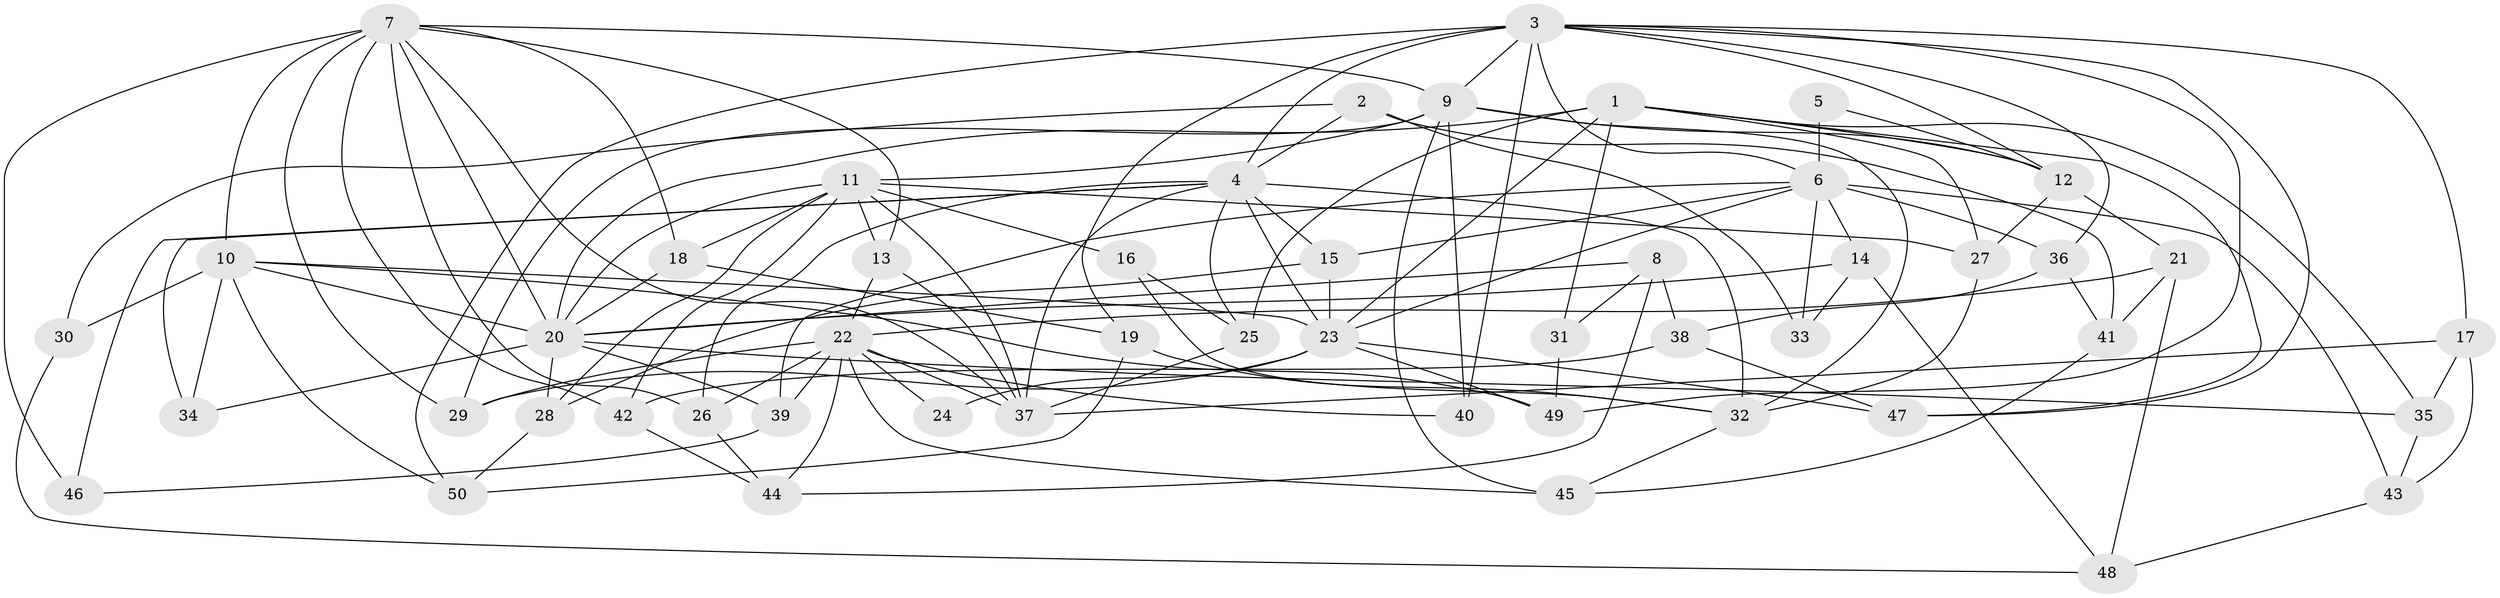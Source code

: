 // original degree distribution, {4: 1.0}
// Generated by graph-tools (version 1.1) at 2025/37/03/09/25 02:37:56]
// undirected, 50 vertices, 127 edges
graph export_dot {
graph [start="1"]
  node [color=gray90,style=filled];
  1;
  2;
  3;
  4;
  5;
  6;
  7;
  8;
  9;
  10;
  11;
  12;
  13;
  14;
  15;
  16;
  17;
  18;
  19;
  20;
  21;
  22;
  23;
  24;
  25;
  26;
  27;
  28;
  29;
  30;
  31;
  32;
  33;
  34;
  35;
  36;
  37;
  38;
  39;
  40;
  41;
  42;
  43;
  44;
  45;
  46;
  47;
  48;
  49;
  50;
  1 -- 12 [weight=2.0];
  1 -- 20 [weight=1.0];
  1 -- 23 [weight=3.0];
  1 -- 25 [weight=1.0];
  1 -- 27 [weight=1.0];
  1 -- 31 [weight=2.0];
  1 -- 35 [weight=1.0];
  1 -- 47 [weight=1.0];
  2 -- 4 [weight=1.0];
  2 -- 30 [weight=1.0];
  2 -- 33 [weight=1.0];
  2 -- 41 [weight=1.0];
  3 -- 4 [weight=1.0];
  3 -- 6 [weight=1.0];
  3 -- 9 [weight=1.0];
  3 -- 12 [weight=1.0];
  3 -- 17 [weight=1.0];
  3 -- 19 [weight=1.0];
  3 -- 36 [weight=1.0];
  3 -- 40 [weight=2.0];
  3 -- 47 [weight=1.0];
  3 -- 49 [weight=1.0];
  3 -- 50 [weight=1.0];
  4 -- 15 [weight=2.0];
  4 -- 23 [weight=1.0];
  4 -- 25 [weight=1.0];
  4 -- 26 [weight=1.0];
  4 -- 32 [weight=2.0];
  4 -- 34 [weight=1.0];
  4 -- 37 [weight=1.0];
  4 -- 46 [weight=1.0];
  5 -- 6 [weight=3.0];
  5 -- 12 [weight=1.0];
  6 -- 14 [weight=1.0];
  6 -- 15 [weight=1.0];
  6 -- 23 [weight=1.0];
  6 -- 33 [weight=2.0];
  6 -- 36 [weight=1.0];
  6 -- 39 [weight=1.0];
  6 -- 43 [weight=1.0];
  7 -- 9 [weight=1.0];
  7 -- 10 [weight=1.0];
  7 -- 13 [weight=1.0];
  7 -- 18 [weight=1.0];
  7 -- 20 [weight=1.0];
  7 -- 26 [weight=1.0];
  7 -- 29 [weight=1.0];
  7 -- 37 [weight=2.0];
  7 -- 42 [weight=1.0];
  7 -- 46 [weight=2.0];
  8 -- 20 [weight=1.0];
  8 -- 31 [weight=1.0];
  8 -- 38 [weight=1.0];
  8 -- 44 [weight=1.0];
  9 -- 11 [weight=1.0];
  9 -- 12 [weight=2.0];
  9 -- 29 [weight=1.0];
  9 -- 32 [weight=2.0];
  9 -- 40 [weight=1.0];
  9 -- 45 [weight=1.0];
  10 -- 20 [weight=1.0];
  10 -- 23 [weight=1.0];
  10 -- 30 [weight=2.0];
  10 -- 34 [weight=1.0];
  10 -- 49 [weight=1.0];
  10 -- 50 [weight=1.0];
  11 -- 13 [weight=1.0];
  11 -- 16 [weight=2.0];
  11 -- 18 [weight=1.0];
  11 -- 20 [weight=1.0];
  11 -- 27 [weight=1.0];
  11 -- 28 [weight=1.0];
  11 -- 37 [weight=1.0];
  11 -- 42 [weight=1.0];
  12 -- 21 [weight=1.0];
  12 -- 27 [weight=1.0];
  13 -- 22 [weight=1.0];
  13 -- 37 [weight=1.0];
  14 -- 20 [weight=1.0];
  14 -- 33 [weight=1.0];
  14 -- 48 [weight=1.0];
  15 -- 23 [weight=2.0];
  15 -- 28 [weight=1.0];
  16 -- 25 [weight=1.0];
  16 -- 32 [weight=1.0];
  17 -- 35 [weight=1.0];
  17 -- 37 [weight=1.0];
  17 -- 43 [weight=1.0];
  18 -- 19 [weight=1.0];
  18 -- 20 [weight=1.0];
  19 -- 32 [weight=1.0];
  19 -- 50 [weight=1.0];
  20 -- 28 [weight=1.0];
  20 -- 34 [weight=2.0];
  20 -- 35 [weight=1.0];
  20 -- 39 [weight=1.0];
  21 -- 22 [weight=1.0];
  21 -- 41 [weight=1.0];
  21 -- 48 [weight=1.0];
  22 -- 24 [weight=3.0];
  22 -- 26 [weight=1.0];
  22 -- 29 [weight=1.0];
  22 -- 37 [weight=1.0];
  22 -- 39 [weight=1.0];
  22 -- 40 [weight=1.0];
  22 -- 44 [weight=1.0];
  22 -- 45 [weight=1.0];
  23 -- 24 [weight=1.0];
  23 -- 29 [weight=1.0];
  23 -- 47 [weight=1.0];
  23 -- 49 [weight=1.0];
  25 -- 37 [weight=1.0];
  26 -- 44 [weight=1.0];
  27 -- 32 [weight=1.0];
  28 -- 50 [weight=1.0];
  30 -- 48 [weight=1.0];
  31 -- 49 [weight=1.0];
  32 -- 45 [weight=1.0];
  35 -- 43 [weight=1.0];
  36 -- 38 [weight=1.0];
  36 -- 41 [weight=1.0];
  38 -- 42 [weight=1.0];
  38 -- 47 [weight=1.0];
  39 -- 46 [weight=1.0];
  41 -- 45 [weight=1.0];
  42 -- 44 [weight=1.0];
  43 -- 48 [weight=1.0];
}
